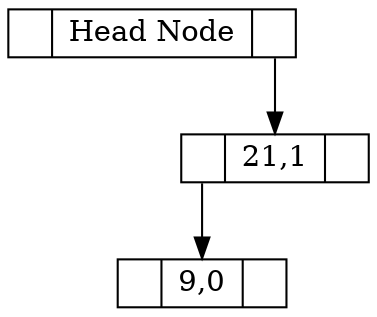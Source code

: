 digraph g { 
	node[shape = record, height = .1];
	node2147483647[label = "<l> | <d> Head Node | <r> "];
	node21[label = "<l> | <d> 21,1 | <r>"];
	node9[label = "<l> | <d> 9,0 | <r>"];
	"node2147483647":r -> "node21":d;
	"node21":l -> "node9":d;
}